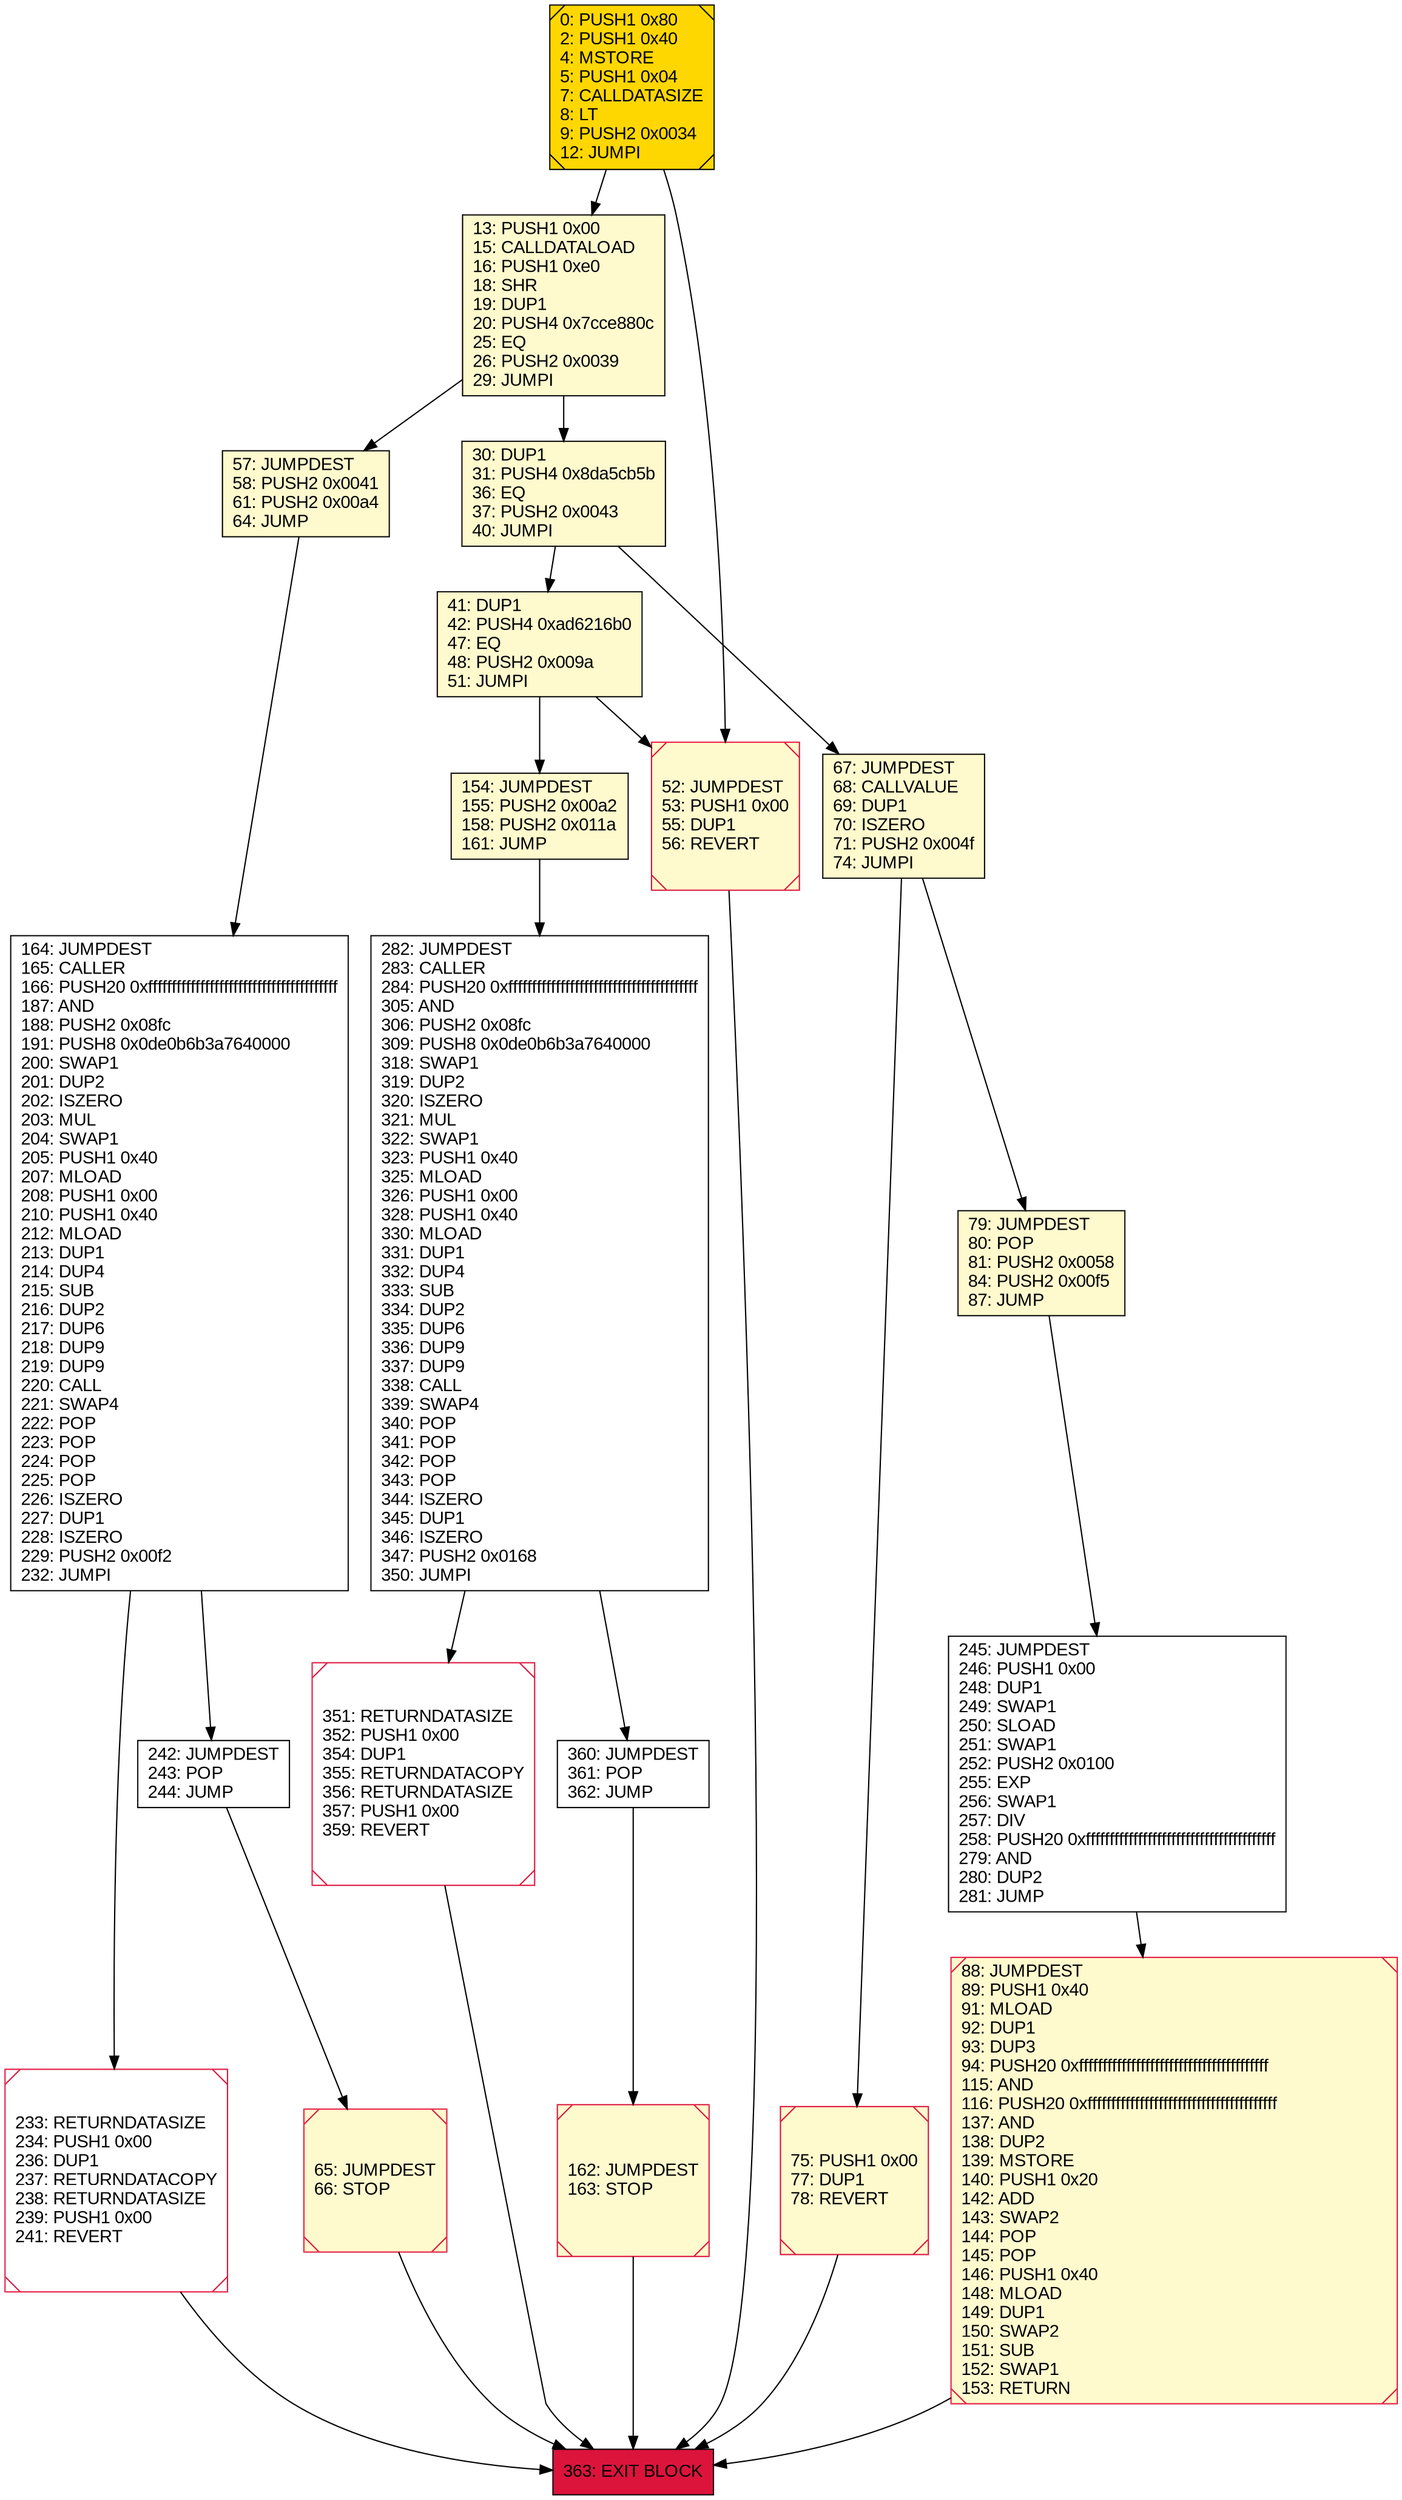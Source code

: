digraph G {
bgcolor=transparent rankdir=UD;
node [shape=box style=filled color=black fillcolor=white fontname=arial fontcolor=black];
57 [label="57: JUMPDEST\l58: PUSH2 0x0041\l61: PUSH2 0x00a4\l64: JUMP\l" fillcolor=lemonchiffon ];
245 [label="245: JUMPDEST\l246: PUSH1 0x00\l248: DUP1\l249: SWAP1\l250: SLOAD\l251: SWAP1\l252: PUSH2 0x0100\l255: EXP\l256: SWAP1\l257: DIV\l258: PUSH20 0xffffffffffffffffffffffffffffffffffffffff\l279: AND\l280: DUP2\l281: JUMP\l" ];
351 [label="351: RETURNDATASIZE\l352: PUSH1 0x00\l354: DUP1\l355: RETURNDATACOPY\l356: RETURNDATASIZE\l357: PUSH1 0x00\l359: REVERT\l" shape=Msquare color=crimson ];
79 [label="79: JUMPDEST\l80: POP\l81: PUSH2 0x0058\l84: PUSH2 0x00f5\l87: JUMP\l" fillcolor=lemonchiffon ];
154 [label="154: JUMPDEST\l155: PUSH2 0x00a2\l158: PUSH2 0x011a\l161: JUMP\l" fillcolor=lemonchiffon ];
41 [label="41: DUP1\l42: PUSH4 0xad6216b0\l47: EQ\l48: PUSH2 0x009a\l51: JUMPI\l" fillcolor=lemonchiffon ];
75 [label="75: PUSH1 0x00\l77: DUP1\l78: REVERT\l" fillcolor=lemonchiffon shape=Msquare color=crimson ];
363 [label="363: EXIT BLOCK\l" fillcolor=crimson ];
88 [label="88: JUMPDEST\l89: PUSH1 0x40\l91: MLOAD\l92: DUP1\l93: DUP3\l94: PUSH20 0xffffffffffffffffffffffffffffffffffffffff\l115: AND\l116: PUSH20 0xffffffffffffffffffffffffffffffffffffffff\l137: AND\l138: DUP2\l139: MSTORE\l140: PUSH1 0x20\l142: ADD\l143: SWAP2\l144: POP\l145: POP\l146: PUSH1 0x40\l148: MLOAD\l149: DUP1\l150: SWAP2\l151: SUB\l152: SWAP1\l153: RETURN\l" fillcolor=lemonchiffon shape=Msquare color=crimson ];
282 [label="282: JUMPDEST\l283: CALLER\l284: PUSH20 0xffffffffffffffffffffffffffffffffffffffff\l305: AND\l306: PUSH2 0x08fc\l309: PUSH8 0x0de0b6b3a7640000\l318: SWAP1\l319: DUP2\l320: ISZERO\l321: MUL\l322: SWAP1\l323: PUSH1 0x40\l325: MLOAD\l326: PUSH1 0x00\l328: PUSH1 0x40\l330: MLOAD\l331: DUP1\l332: DUP4\l333: SUB\l334: DUP2\l335: DUP6\l336: DUP9\l337: DUP9\l338: CALL\l339: SWAP4\l340: POP\l341: POP\l342: POP\l343: POP\l344: ISZERO\l345: DUP1\l346: ISZERO\l347: PUSH2 0x0168\l350: JUMPI\l" ];
360 [label="360: JUMPDEST\l361: POP\l362: JUMP\l" ];
52 [label="52: JUMPDEST\l53: PUSH1 0x00\l55: DUP1\l56: REVERT\l" fillcolor=lemonchiffon shape=Msquare color=crimson ];
233 [label="233: RETURNDATASIZE\l234: PUSH1 0x00\l236: DUP1\l237: RETURNDATACOPY\l238: RETURNDATASIZE\l239: PUSH1 0x00\l241: REVERT\l" shape=Msquare color=crimson ];
0 [label="0: PUSH1 0x80\l2: PUSH1 0x40\l4: MSTORE\l5: PUSH1 0x04\l7: CALLDATASIZE\l8: LT\l9: PUSH2 0x0034\l12: JUMPI\l" fillcolor=lemonchiffon shape=Msquare fillcolor=gold ];
65 [label="65: JUMPDEST\l66: STOP\l" fillcolor=lemonchiffon shape=Msquare color=crimson ];
242 [label="242: JUMPDEST\l243: POP\l244: JUMP\l" ];
67 [label="67: JUMPDEST\l68: CALLVALUE\l69: DUP1\l70: ISZERO\l71: PUSH2 0x004f\l74: JUMPI\l" fillcolor=lemonchiffon ];
162 [label="162: JUMPDEST\l163: STOP\l" fillcolor=lemonchiffon shape=Msquare color=crimson ];
30 [label="30: DUP1\l31: PUSH4 0x8da5cb5b\l36: EQ\l37: PUSH2 0x0043\l40: JUMPI\l" fillcolor=lemonchiffon ];
13 [label="13: PUSH1 0x00\l15: CALLDATALOAD\l16: PUSH1 0xe0\l18: SHR\l19: DUP1\l20: PUSH4 0x7cce880c\l25: EQ\l26: PUSH2 0x0039\l29: JUMPI\l" fillcolor=lemonchiffon ];
164 [label="164: JUMPDEST\l165: CALLER\l166: PUSH20 0xffffffffffffffffffffffffffffffffffffffff\l187: AND\l188: PUSH2 0x08fc\l191: PUSH8 0x0de0b6b3a7640000\l200: SWAP1\l201: DUP2\l202: ISZERO\l203: MUL\l204: SWAP1\l205: PUSH1 0x40\l207: MLOAD\l208: PUSH1 0x00\l210: PUSH1 0x40\l212: MLOAD\l213: DUP1\l214: DUP4\l215: SUB\l216: DUP2\l217: DUP6\l218: DUP9\l219: DUP9\l220: CALL\l221: SWAP4\l222: POP\l223: POP\l224: POP\l225: POP\l226: ISZERO\l227: DUP1\l228: ISZERO\l229: PUSH2 0x00f2\l232: JUMPI\l" ];
242 -> 65;
75 -> 363;
13 -> 30;
41 -> 154;
154 -> 282;
282 -> 360;
0 -> 52;
245 -> 88;
0 -> 13;
30 -> 67;
164 -> 242;
282 -> 351;
67 -> 79;
233 -> 363;
13 -> 57;
52 -> 363;
67 -> 75;
162 -> 363;
88 -> 363;
79 -> 245;
164 -> 233;
351 -> 363;
30 -> 41;
360 -> 162;
57 -> 164;
41 -> 52;
65 -> 363;
}